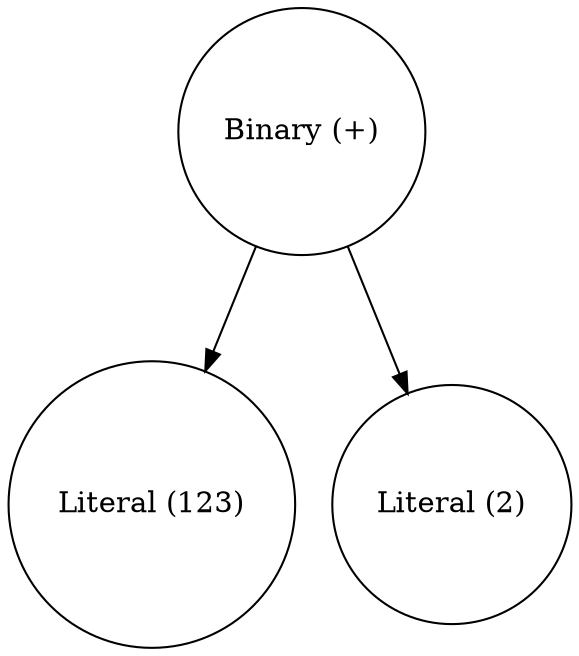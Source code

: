 digraph {
0 [shape="circle" label="Binary (+)"];
1 [shape="circle" label="Literal (123)"];
2 [shape="circle" label="Literal (2)"];
0->1 [label=" "];
0->2 [label=" "];
}
